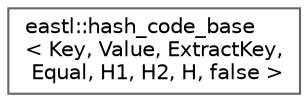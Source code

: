 digraph "类继承关系图"
{
 // LATEX_PDF_SIZE
  bgcolor="transparent";
  edge [fontname=Helvetica,fontsize=10,labelfontname=Helvetica,labelfontsize=10];
  node [fontname=Helvetica,fontsize=10,shape=box,height=0.2,width=0.4];
  rankdir="LR";
  Node0 [id="Node000000",label="eastl::hash_code_base\l\< Key, Value, ExtractKey,\l Equal, H1, H2, H, false \>",height=0.2,width=0.4,color="grey40", fillcolor="white", style="filled",URL="$structeastl_1_1hash__code__base_3_01_key_00_01_value_00_01_extract_key_00_01_equal_00_01_h1_00_01_h2_00_01_h_00_01false_01_4.html",tooltip=" "];
}
